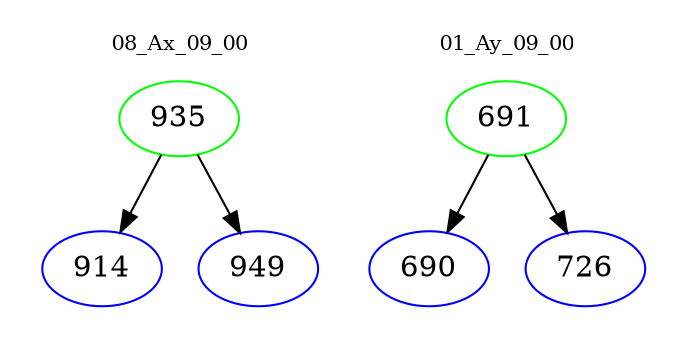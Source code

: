 digraph{
subgraph cluster_0 {
color = white
label = "08_Ax_09_00";
fontsize=10;
T0_935 [label="935", color="green"]
T0_935 -> T0_914 [color="black"]
T0_914 [label="914", color="blue"]
T0_935 -> T0_949 [color="black"]
T0_949 [label="949", color="blue"]
}
subgraph cluster_1 {
color = white
label = "01_Ay_09_00";
fontsize=10;
T1_691 [label="691", color="green"]
T1_691 -> T1_690 [color="black"]
T1_690 [label="690", color="blue"]
T1_691 -> T1_726 [color="black"]
T1_726 [label="726", color="blue"]
}
}
